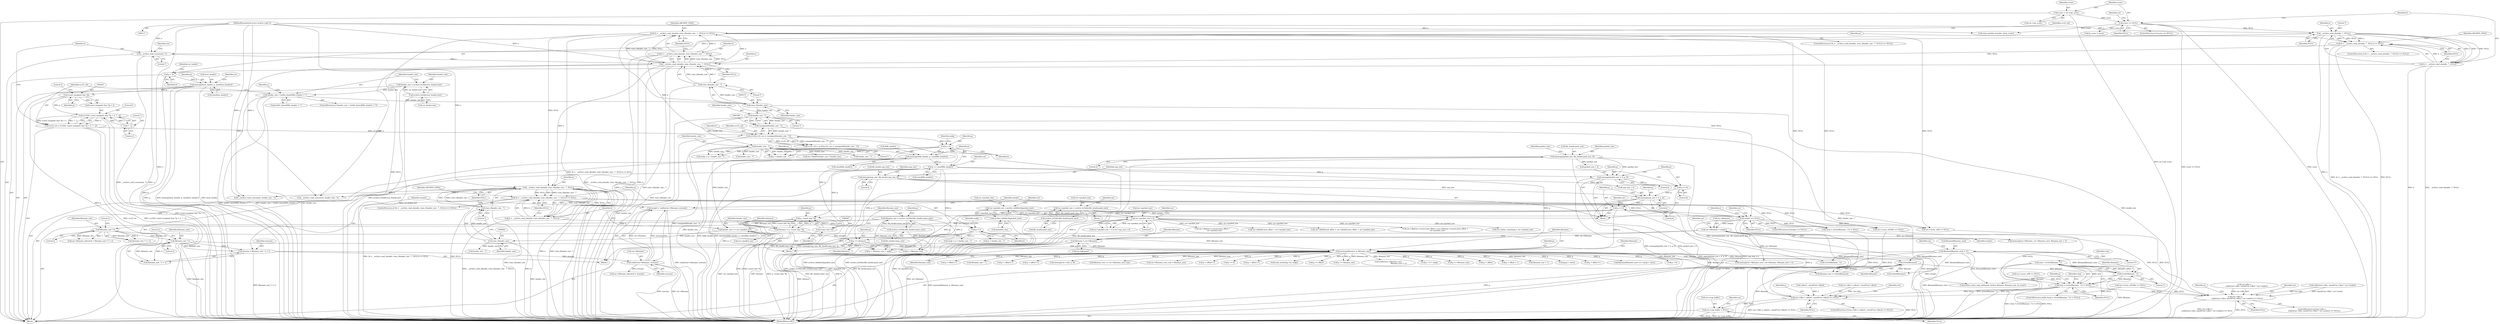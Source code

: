digraph "0_libarchive_5562545b5562f6d12a4ef991fae158bf4ccf92b6@API" {
"1001045" [label="(Call,strp = strchr(filename, '\\'))"];
"1001047" [label="(Call,strchr(filename, '\\'))"];
"1000704" [label="(Call,filename[filename_size] = '\0')"];
"1000719" [label="(Call,strlen(filename))"];
"1000700" [label="(Call,memcpy(filename, p, filename_size))"];
"1000695" [label="(Call,filename = rar->filename)"];
"1000685" [label="(Call,rar->filename = newptr)"];
"1000672" [label="(Call,newptr == NULL)"];
"1000664" [label="(Call,newptr = realloc(rar->filename, newsize))"];
"1000666" [label="(Call,realloc(rar->filename, newsize))"];
"1000657" [label="(Call,newsize = filename_size * 2 + 2)"];
"1000660" [label="(Call,filename_size * 2)"];
"1000650" [label="(Call,filename_size * 2)"];
"1000622" [label="(Call,filename_size = archive_le16dec(file_header.name_size))"];
"1000624" [label="(Call,archive_le16dec(file_header.name_size))"];
"1000366" [label="(Call,(h = __archive_read_ahead(a, (size_t)header_size - 7, NULL)) == NULL)"];
"1000367" [label="(Call,h = __archive_read_ahead(a, (size_t)header_size - 7, NULL))"];
"1000369" [label="(Call,__archive_read_ahead(a, (size_t)header_size - 7, NULL))"];
"1000253" [label="(Call,__archive_read_consume(a, 7))"];
"1000192" [label="(Call,__archive_read_ahead(a, 7, NULL))"];
"1000118" [label="(MethodParameterIn,struct archive_read *a)"];
"1000159" [label="(Call,sconv == NULL)"];
"1000153" [label="(Call,sconv = rar->opt_sconv)"];
"1000371" [label="(Call,(size_t)header_size - 7)"];
"1000372" [label="(Call,(size_t)header_size)"];
"1000223" [label="(Call,header_size < (int64_t)sizeof(file_header) + 7)"];
"1000216" [label="(Call,header_size = archive_le16dec(rar_header.size))"];
"1000218" [label="(Call,archive_le16dec(rar_header.size))"];
"1000189" [label="(Call,(h = __archive_read_ahead(a, 7, NULL)) == NULL)"];
"1000190" [label="(Call,h = __archive_read_ahead(a, 7, NULL))"];
"1000595" [label="(Call,(h = __archive_read_ahead(a, (size_t)header_size - 7, NULL)) == NULL)"];
"1000596" [label="(Call,h = __archive_read_ahead(a, (size_t)header_size - 7, NULL))"];
"1000598" [label="(Call,__archive_read_ahead(a, (size_t)header_size - 7, NULL))"];
"1000600" [label="(Call,(size_t)header_size - 7)"];
"1000601" [label="(Call,(size_t)header_size)"];
"1000589" [label="(Call,header_size += rar->packed_size)"];
"1000549" [label="(Call,rar->packed_size < 0)"];
"1000515" [label="(Call,rar->packed_size = archive_le64dec(&packed_size))"];
"1000519" [label="(Call,archive_le64dec(&packed_size))"];
"1000531" [label="(Call,rar->packed_size = archive_le32dec(file_header.pack_size))"];
"1000535" [label="(Call,archive_le32dec(file_header.pack_size))"];
"1000416" [label="(Call,header_size - 7)"];
"1000387" [label="(Call,header_size - 7)"];
"1000512" [label="(Call,p += 4)"];
"1000506" [label="(Call,memcpy(unp_size + 4, p, 4))"];
"1000500" [label="(Call,memcpy(unp_size, file_header.unp_size, 4))"];
"1000497" [label="(Call,p += 4)"];
"1000491" [label="(Call,memcpy(packed_size + 4, p, 4))"];
"1000485" [label="(Call,memcpy(packed_size, file_header.pack_size, 4))"];
"1000425" [label="(Call,p += sizeof(file_header))"];
"1000419" [label="(Call,memcpy(&file_header, p, sizeof(file_header)))"];
"1000409" [label="(Call,p = h)"];
"1000382" [label="(Call,crc32(crc32_val, h, (unsigned)(header_size - 7)))"];
"1000241" [label="(Call,crc32_val = crc32(0, (const unsigned char *)p + 2, 7 - 2))"];
"1000243" [label="(Call,crc32(0, (const unsigned char *)p + 2, 7 - 2))"];
"1000246" [label="(Call,(const unsigned char *)p)"];
"1000202" [label="(Call,memcpy(&rar_header, p, sizeof(rar_header)))"];
"1000199" [label="(Call,p = h)"];
"1000250" [label="(Call,7 - 2)"];
"1000385" [label="(Call,(unsigned)(header_size - 7))"];
"1000619" [label="(Call,p += distance)"];
"1000582" [label="(Call,distance = p - (const char *)h)"];
"1000584" [label="(Call,p - (const char *)h)"];
"1000586" [label="(Call,(const char *)h)"];
"1000609" [label="(Call,p = h)"];
"1001044" [label="(Call,(strp = strchr(filename, '\\')) != NULL)"];
"1001124" [label="(Call,(rar->dbo =\n        realloc(rar->dbo, sizeof(*rar->dbo) * rar->nodes)) == NULL)"];
"1001274" [label="(Call,(rar->dbo = calloc(1, sizeof(*rar->dbo))) == NULL)"];
"1001580" [label="(Call,rar->unp_buffer = NULL)"];
"1000224" [label="(Identifier,header_size)"];
"1000204" [label="(Identifier,rar_header)"];
"1000629" [label="(Call,p + filename_size > endp)"];
"1000241" [label="(Call,crc32_val = crc32(0, (const unsigned char *)p + 2, 7 - 2))"];
"1000660" [label="(Call,filename_size * 2)"];
"1000385" [label="(Call,(unsigned)(header_size - 7))"];
"1000388" [label="(Identifier,header_size)"];
"1001031" [label="(Call,rar->sconv_utf8 == NULL)"];
"1001013" [label="(Call,rar->sconv_utf8 == NULL)"];
"1000491" [label="(Call,memcpy(packed_size + 4, p, 4))"];
"1000645" [label="(Call,rar->filename_allocated < filename_size * 2 + 2)"];
"1001103" [label="(Call,header_size - 7)"];
"1000651" [label="(Identifier,filename_size)"];
"1000597" [label="(Identifier,h)"];
"1000600" [label="(Call,(size_t)header_size - 7)"];
"1000507" [label="(Call,unp_size + 4)"];
"1000118" [label="(MethodParameterIn,struct archive_read *a)"];
"1000706" [label="(Identifier,filename)"];
"1000367" [label="(Call,h = __archive_read_ahead(a, (size_t)header_size - 7, NULL))"];
"1001101" [label="(Call,__archive_read_consume(a, header_size - 7))"];
"1000623" [label="(Identifier,filename_size)"];
"1000416" [label="(Call,header_size - 7)"];
"1000685" [label="(Call,rar->filename = newptr)"];
"1000536" [label="(Call,file_header.pack_size)"];
"1000663" [label="(Literal,2)"];
"1000166" [label="(Identifier,rar)"];
"1000492" [label="(Call,packed_size + 4)"];
"1000203" [label="(Call,&rar_header)"];
"1001129" [label="(Call,realloc(rar->dbo, sizeof(*rar->dbo) * rar->nodes))"];
"1000484" [label="(Block,)"];
"1000630" [label="(Call,p + filename_size)"];
"1000604" [label="(Literal,7)"];
"1000417" [label="(Identifier,header_size)"];
"1000250" [label="(Call,7 - 2)"];
"1000369" [label="(Call,__archive_read_ahead(a, (size_t)header_size - 7, NULL))"];
"1001123" [label="(ControlStructure,if ((rar->dbo =\n        realloc(rar->dbo, sizeof(*rar->dbo) * rar->nodes)) == NULL))"];
"1001286" [label="(Identifier,NULL)"];
"1000704" [label="(Call,filename[filename_size] = '\0')"];
"1001264" [label="(Call,rar->filename_save_size = filename_size)"];
"1000609" [label="(Call,p = h)"];
"1000689" [label="(Identifier,newptr)"];
"1000510" [label="(Identifier,p)"];
"1000805" [label="(Call,p + offset++)"];
"1000690" [label="(Call,rar->filename_allocated = newsize)"];
"1000201" [label="(Identifier,h)"];
"1000498" [label="(Identifier,p)"];
"1000375" [label="(Literal,7)"];
"1000548" [label="(Call,rar->packed_size < 0 || rar->unp_size < 0)"];
"1001147" [label="(Identifier,a)"];
"1000260" [label="(Identifier,rar)"];
"1000553" [label="(Literal,0)"];
"1001365" [label="(Call,p += 8)"];
"1000873" [label="(Call,p + offset++)"];
"1001377" [label="(Call,read_exttime(p, rar, endp))"];
"1000371" [label="(Call,(size_t)header_size - 7)"];
"1000519" [label="(Call,archive_le64dec(&packed_size))"];
"1000624" [label="(Call,archive_le16dec(file_header.name_size))"];
"1000497" [label="(Call,p += 4)"];
"1001007" [label="(Call,p += offset)"];
"1001274" [label="(Call,(rar->dbo = calloc(1, sizeof(*rar->dbo))) == NULL)"];
"1001075" [label="(Call,p += filename_size)"];
"1001226" [label="(Call,rar->dbo[rar->cursor].start_offset +\n        rar->packed_size)"];
"1001273" [label="(ControlStructure,if ((rar->dbo = calloc(1, sizeof(*rar->dbo))) == NULL))"];
"1000225" [label="(Call,(int64_t)sizeof(file_header) + 7)"];
"1000612" [label="(Call,endp = p + header_size - 7)"];
"1000664" [label="(Call,newptr = realloc(rar->filename, newsize))"];
"1000188" [label="(ControlStructure,if ((h = __archive_read_ahead(a, 7, NULL)) == NULL))"];
"1001247" [label="(Call,realloc(rar->filename_save,\n                                      filename_size + 1))"];
"1000506" [label="(Call,memcpy(unp_size + 4, p, 4))"];
"1000426" [label="(Identifier,p)"];
"1000486" [label="(Identifier,packed_size)"];
"1000246" [label="(Call,(const unsigned char *)p)"];
"1000743" [label="(Call,strlen(filename))"];
"1000222" [label="(ControlStructure,if (header_size < (int64_t)sizeof(file_header) + 7))"];
"1000594" [label="(ControlStructure,if ((h = __archive_read_ahead(a, (size_t)header_size - 7, NULL)) == NULL))"];
"1000199" [label="(Call,p = h)"];
"1000662" [label="(Literal,2)"];
"1000423" [label="(Call,sizeof(file_header))"];
"1000700" [label="(Call,memcpy(filename, p, filename_size))"];
"1000520" [label="(Call,&packed_size)"];
"1000679" [label="(Identifier,a)"];
"1000596" [label="(Call,h = __archive_read_ahead(a, (size_t)header_size - 7, NULL))"];
"1000496" [label="(Literal,4)"];
"1000194" [label="(Literal,7)"];
"1000649" [label="(Call,filename_size * 2 + 2)"];
"1000541" [label="(Identifier,rar)"];
"1000671" [label="(ControlStructure,if (newptr == NULL))"];
"1000366" [label="(Call,(h = __archive_read_ahead(a, (size_t)header_size - 7, NULL)) == NULL)"];
"1000517" [label="(Identifier,rar)"];
"1000524" [label="(Identifier,rar)"];
"1000253" [label="(Call,__archive_read_consume(a, 7))"];
"1000513" [label="(Identifier,p)"];
"1000625" [label="(Call,file_header.name_size)"];
"1000381" [label="(Identifier,crc32_val)"];
"1001344" [label="(Call,p + 8 > endp)"];
"1000159" [label="(Call,sconv == NULL)"];
"1000191" [label="(Identifier,h)"];
"1000198" [label="(Identifier,ARCHIVE_FATAL)"];
"1000595" [label="(Call,(h = __archive_read_ahead(a, (size_t)header_size - 7, NULL)) == NULL)"];
"1001060" [label="(Call,fn_sconv = sconv)"];
"1000505" [label="(Literal,4)"];
"1000217" [label="(Identifier,header_size)"];
"1000418" [label="(Literal,7)"];
"1000485" [label="(Call,memcpy(packed_size, file_header.pack_size, 4))"];
"1000659" [label="(Call,filename_size * 2 + 2)"];
"1001055" [label="(Call,p += filename_size)"];
"1000550" [label="(Call,rar->packed_size)"];
"1000419" [label="(Call,memcpy(&file_header, p, sizeof(file_header)))"];
"1000500" [label="(Call,memcpy(unp_size, file_header.unp_size, 4))"];
"1000410" [label="(Identifier,p)"];
"1000588" [label="(Identifier,h)"];
"1001418" [label="(Call,rar->dbo[0].start_offset + rar->packed_size)"];
"1001125" [label="(Call,rar->dbo =\n        realloc(rar->dbo, sizeof(*rar->dbo) * rar->nodes))"];
"1000672" [label="(Call,newptr == NULL)"];
"1000189" [label="(Call,(h = __archive_read_ahead(a, 7, NULL)) == NULL)"];
"1000376" [label="(Identifier,NULL)"];
"1000692" [label="(Identifier,rar)"];
"1000652" [label="(Literal,2)"];
"1000382" [label="(Call,crc32(crc32_val, h, (unsigned)(header_size - 7)))"];
"1000384" [label="(Identifier,h)"];
"1000387" [label="(Call,header_size - 7)"];
"1000235" [label="(Identifier,a)"];
"1000621" [label="(Identifier,distance)"];
"1000245" [label="(Call,(const unsigned char *)p + 2)"];
"1000242" [label="(Identifier,crc32_val)"];
"1001301" [label="(Identifier,rar)"];
"1001581" [label="(Call,rar->unp_buffer)"];
"1000846" [label="(Call,p + offset)"];
"1000153" [label="(Call,sconv = rar->opt_sconv)"];
"1000530" [label="(Block,)"];
"1000412" [label="(Call,endp = p + header_size - 7)"];
"1001410" [label="(Call,rar->dbo[0].end_offset = rar->dbo[0].start_offset + rar->packed_size)"];
"1001047" [label="(Call,strchr(filename, '\\'))"];
"1001392" [label="(Call,__archive_read_consume(a, header_size - 7))"];
"1000154" [label="(Identifier,sconv)"];
"1000511" [label="(Literal,4)"];
"1000216" [label="(Call,header_size = archive_le16dec(rar_header.size))"];
"1000549" [label="(Call,rar->packed_size < 0)"];
"1000427" [label="(Call,sizeof(file_header))"];
"1000586" [label="(Call,(const char *)h)"];
"1001124" [label="(Call,(rar->dbo =\n        realloc(rar->dbo, sizeof(*rar->dbo) * rar->nodes)) == NULL)"];
"1000582" [label="(Call,distance = p - (const char *)h)"];
"1000705" [label="(Call,filename[filename_size])"];
"1000971" [label="(Call,rar->sconv_utf16be == NULL)"];
"1000379" [label="(Identifier,ARCHIVE_FATAL)"];
"1000493" [label="(Identifier,packed_size)"];
"1000835" [label="(Call,p + offset + 1)"];
"1001046" [label="(Identifier,strp)"];
"1000190" [label="(Call,h = __archive_read_ahead(a, 7, NULL))"];
"1000161" [label="(Identifier,NULL)"];
"1000532" [label="(Call,rar->packed_size)"];
"1000613" [label="(Identifier,endp)"];
"1000409" [label="(Call,p = h)"];
"1001261" [label="(Call,filename_size + 1)"];
"1000254" [label="(Identifier,a)"];
"1001584" [label="(Identifier,NULL)"];
"1000919" [label="(Call,p[cp] + extra)"];
"1000535" [label="(Call,archive_le32dec(file_header.pack_size))"];
"1000719" [label="(Call,strlen(filename))"];
"1000499" [label="(Literal,4)"];
"1001216" [label="(Call,rar->dbo[rar->cursor].end_offset = rar->dbo[rar->cursor].start_offset +\n        rar->packed_size)"];
"1000823" [label="(Call,p + offset++)"];
"1000585" [label="(Identifier,p)"];
"1001580" [label="(Call,rar->unp_buffer = NULL)"];
"1000200" [label="(Identifier,p)"];
"1000411" [label="(Identifier,h)"];
"1000195" [label="(Identifier,NULL)"];
"1000383" [label="(Identifier,crc32_val)"];
"1000155" [label="(Call,rar->opt_sconv)"];
"1000583" [label="(Identifier,distance)"];
"1000914" [label="(Call,filename[filename_size++] = p[cp] + extra)"];
"1000569" [label="(Call,rar->bytes_remaining = rar->packed_size)"];
"1000380" [label="(Call,crc32_val = crc32(crc32_val, h, (unsigned)(header_size - 7)))"];
"1000695" [label="(Call,filename = rar->filename)"];
"1000377" [label="(Identifier,NULL)"];
"1000606" [label="(Identifier,NULL)"];
"1000531" [label="(Call,rar->packed_size = archive_le32dec(file_header.pack_size))"];
"1001714" [label="(Call,read_symlink_stored(a, entry, sconv))"];
"1000620" [label="(Identifier,p)"];
"1000687" [label="(Identifier,rar)"];
"1001345" [label="(Call,p + 8)"];
"1000666" [label="(Call,realloc(rar->filename, newsize))"];
"1000374" [label="(Identifier,header_size)"];
"1000248" [label="(Identifier,p)"];
"1000244" [label="(Literal,0)"];
"1000658" [label="(Identifier,newsize)"];
"1000431" [label="(Identifier,rar)"];
"1000614" [label="(Call,p + header_size - 7)"];
"1000121" [label="(Block,)"];
"1000619" [label="(Call,p += distance)"];
"1001067" [label="(Call,strchr(filename, '\\'))"];
"1000650" [label="(Call,filename_size * 2)"];
"1001394" [label="(Call,header_size - 7)"];
"1000490" [label="(Literal,4)"];
"1000654" [label="(Block,)"];
"1000667" [label="(Call,rar->filename)"];
"1000516" [label="(Call,rar->packed_size)"];
"1000420" [label="(Call,&file_header)"];
"1000158" [label="(ControlStructure,if (sconv == NULL))"];
"1000196" [label="(Identifier,NULL)"];
"1000502" [label="(Call,file_header.unp_size)"];
"1001587" [label="(Identifier,rar)"];
"1001045" [label="(Call,strp = strchr(filename, '\\'))"];
"1001291" [label="(Identifier,a)"];
"1001279" [label="(Call,calloc(1, sizeof(*rar->dbo)))"];
"1001741" [label="(MethodReturn,RET)"];
"1000661" [label="(Identifier,filename_size)"];
"1000223" [label="(Call,header_size < (int64_t)sizeof(file_header) + 7)"];
"1000665" [label="(Identifier,newptr)"];
"1000365" [label="(ControlStructure,if ((h = __archive_read_ahead(a, (size_t)header_size - 7, NULL)) == NULL))"];
"1001254" [label="(Call,memcpy(rar->filename_save, rar->filename, filename_size + 1))"];
"1000495" [label="(Identifier,p)"];
"1000193" [label="(Identifier,a)"];
"1000591" [label="(Call,rar->packed_size)"];
"1000590" [label="(Identifier,header_size)"];
"1000512" [label="(Call,p += 4)"];
"1001056" [label="(Identifier,p)"];
"1001090" [label="(Call,memcmp(rar->filename, rar->filename_save, filename_size + 1))"];
"1000603" [label="(Identifier,header_size)"];
"1000605" [label="(Identifier,NULL)"];
"1000255" [label="(Literal,7)"];
"1000414" [label="(Call,p + header_size - 7)"];
"1001275" [label="(Call,rar->dbo = calloc(1, sizeof(*rar->dbo)))"];
"1001044" [label="(Call,(strp = strchr(filename, '\\')) != NULL)"];
"1000580" [label="(Block,)"];
"1001661" [label="(Call,archive_entry_copy_pathname_l(entry, filename, filename_size, fn_sconv))"];
"1000192" [label="(Call,__archive_read_ahead(a, 7, NULL))"];
"1000653" [label="(Literal,2)"];
"1000610" [label="(Identifier,p)"];
"1000696" [label="(Identifier,filename)"];
"1000598" [label="(Call,__archive_read_ahead(a, (size_t)header_size - 7, NULL))"];
"1000599" [label="(Identifier,a)"];
"1001053" [label="(Identifier,strp)"];
"1000703" [label="(Identifier,filename_size)"];
"1000670" [label="(Identifier,newsize)"];
"1000372" [label="(Call,(size_t)header_size)"];
"1000589" [label="(Call,header_size += rar->packed_size)"];
"1000584" [label="(Call,p - (const char *)h)"];
"1001064" [label="(Call,(strp = strchr(filename, '\\')) != NULL)"];
"1000218" [label="(Call,archive_le16dec(rar_header.size))"];
"1000389" [label="(Literal,7)"];
"1000608" [label="(Identifier,ARCHIVE_FATAL)"];
"1000210" [label="(Identifier,rar)"];
"1000368" [label="(Identifier,h)"];
"1000861" [label="(Call,p + offset++)"];
"1000708" [label="(Literal,'\0')"];
"1000712" [label="(Identifier,rar)"];
"1000514" [label="(Literal,4)"];
"1000622" [label="(Call,filename_size = archive_le16dec(file_header.name_size))"];
"1000686" [label="(Call,rar->filename)"];
"1000508" [label="(Identifier,unp_size)"];
"1000251" [label="(Literal,7)"];
"1001043" [label="(ControlStructure,while ((strp = strchr(filename, '\\')) != NULL))"];
"1000219" [label="(Call,rar_header.size)"];
"1001048" [label="(Identifier,filename)"];
"1000601" [label="(Call,(size_t)header_size)"];
"1000205" [label="(Identifier,p)"];
"1001251" [label="(Call,filename_size + 1)"];
"1000501" [label="(Identifier,unp_size)"];
"1000252" [label="(Literal,2)"];
"1000487" [label="(Call,file_header.pack_size)"];
"1000249" [label="(Literal,2)"];
"1000674" [label="(Identifier,NULL)"];
"1000370" [label="(Identifier,a)"];
"1000515" [label="(Call,rar->packed_size = archive_le64dec(&packed_size))"];
"1000775" [label="(Call,p + offset++)"];
"1000413" [label="(Identifier,endp)"];
"1001297" [label="(Call,rar->dbo[0].header_size = header_size)"];
"1001050" [label="(Identifier,NULL)"];
"1000717" [label="(Call,filename_size != strlen(filename))"];
"1000616" [label="(Call,header_size - 7)"];
"1000749" [label="(Call,p + offset++)"];
"1000425" [label="(Call,p += sizeof(file_header))"];
"1000206" [label="(Call,sizeof(rar_header))"];
"1001359" [label="(Call,memcpy(rar->salt, p, 8))"];
"1001157" [label="(Identifier,rar)"];
"1000556" [label="(Identifier,rar)"];
"1000243" [label="(Call,crc32(0, (const unsigned char *)p + 2, 7 - 2))"];
"1001142" [label="(Identifier,NULL)"];
"1000701" [label="(Identifier,filename)"];
"1000702" [label="(Identifier,p)"];
"1000631" [label="(Identifier,p)"];
"1000720" [label="(Identifier,filename)"];
"1000422" [label="(Identifier,p)"];
"1000673" [label="(Identifier,newptr)"];
"1000160" [label="(Identifier,sconv)"];
"1001049" [label="(Literal,'\\')"];
"1000611" [label="(Identifier,h)"];
"1000202" [label="(Call,memcpy(&rar_header, p, sizeof(rar_header)))"];
"1000697" [label="(Call,rar->filename)"];
"1000657" [label="(Call,newsize = filename_size * 2 + 2)"];
"1000953" [label="(Call,rar->sconv_utf16be == NULL)"];
"1001084" [label="(Call,filename_size == rar->filename_save_size)"];
"1001045" -> "1001044"  [label="AST: "];
"1001045" -> "1001047"  [label="CFG: "];
"1001046" -> "1001045"  [label="AST: "];
"1001047" -> "1001045"  [label="AST: "];
"1001050" -> "1001045"  [label="CFG: "];
"1001045" -> "1001741"  [label="DDG: strchr(filename, '\\')"];
"1001045" -> "1001741"  [label="DDG: strp"];
"1001045" -> "1001044"  [label="DDG: strp"];
"1001047" -> "1001045"  [label="DDG: filename"];
"1001047" -> "1001045"  [label="DDG: '\\'"];
"1001047" -> "1001049"  [label="CFG: "];
"1001048" -> "1001047"  [label="AST: "];
"1001049" -> "1001047"  [label="AST: "];
"1001047" -> "1001741"  [label="DDG: filename"];
"1001047" -> "1001044"  [label="DDG: filename"];
"1001047" -> "1001044"  [label="DDG: '\\'"];
"1000704" -> "1001047"  [label="DDG: filename[filename_size]"];
"1000719" -> "1001047"  [label="DDG: filename"];
"1001047" -> "1001661"  [label="DDG: filename"];
"1000704" -> "1000121"  [label="AST: "];
"1000704" -> "1000708"  [label="CFG: "];
"1000705" -> "1000704"  [label="AST: "];
"1000708" -> "1000704"  [label="AST: "];
"1000712" -> "1000704"  [label="CFG: "];
"1000704" -> "1001741"  [label="DDG: filename[filename_size]"];
"1000704" -> "1000719"  [label="DDG: filename[filename_size]"];
"1000704" -> "1000743"  [label="DDG: filename[filename_size]"];
"1000704" -> "1001067"  [label="DDG: filename[filename_size]"];
"1000704" -> "1001661"  [label="DDG: filename[filename_size]"];
"1000719" -> "1000717"  [label="AST: "];
"1000719" -> "1000720"  [label="CFG: "];
"1000720" -> "1000719"  [label="AST: "];
"1000717" -> "1000719"  [label="CFG: "];
"1000719" -> "1001741"  [label="DDG: filename"];
"1000719" -> "1000717"  [label="DDG: filename"];
"1000700" -> "1000719"  [label="DDG: filename"];
"1000719" -> "1000743"  [label="DDG: filename"];
"1000700" -> "1000121"  [label="AST: "];
"1000700" -> "1000703"  [label="CFG: "];
"1000701" -> "1000700"  [label="AST: "];
"1000702" -> "1000700"  [label="AST: "];
"1000703" -> "1000700"  [label="AST: "];
"1000706" -> "1000700"  [label="CFG: "];
"1000700" -> "1001741"  [label="DDG: memcpy(filename, p, filename_size)"];
"1000700" -> "1001741"  [label="DDG: p"];
"1000695" -> "1000700"  [label="DDG: filename"];
"1000512" -> "1000700"  [label="DDG: p"];
"1000425" -> "1000700"  [label="DDG: p"];
"1000619" -> "1000700"  [label="DDG: p"];
"1000650" -> "1000700"  [label="DDG: filename_size"];
"1000660" -> "1000700"  [label="DDG: filename_size"];
"1000700" -> "1000717"  [label="DDG: filename_size"];
"1000700" -> "1000749"  [label="DDG: p"];
"1000700" -> "1000775"  [label="DDG: p"];
"1000700" -> "1000805"  [label="DDG: p"];
"1000700" -> "1000823"  [label="DDG: p"];
"1000700" -> "1000835"  [label="DDG: p"];
"1000700" -> "1000846"  [label="DDG: p"];
"1000700" -> "1000861"  [label="DDG: p"];
"1000700" -> "1000873"  [label="DDG: p"];
"1000700" -> "1000914"  [label="DDG: p"];
"1000700" -> "1000919"  [label="DDG: p"];
"1000700" -> "1001007"  [label="DDG: p"];
"1000700" -> "1001055"  [label="DDG: p"];
"1000700" -> "1001067"  [label="DDG: filename"];
"1000700" -> "1001075"  [label="DDG: filename_size"];
"1000700" -> "1001075"  [label="DDG: p"];
"1000700" -> "1001084"  [label="DDG: filename_size"];
"1000700" -> "1001247"  [label="DDG: filename_size"];
"1000700" -> "1001251"  [label="DDG: filename_size"];
"1000700" -> "1001254"  [label="DDG: filename_size"];
"1000700" -> "1001261"  [label="DDG: filename_size"];
"1000700" -> "1001264"  [label="DDG: filename_size"];
"1000700" -> "1001344"  [label="DDG: p"];
"1000700" -> "1001345"  [label="DDG: p"];
"1000700" -> "1001359"  [label="DDG: p"];
"1000700" -> "1001365"  [label="DDG: p"];
"1000700" -> "1001377"  [label="DDG: p"];
"1000700" -> "1001661"  [label="DDG: filename_size"];
"1000695" -> "1000121"  [label="AST: "];
"1000695" -> "1000697"  [label="CFG: "];
"1000696" -> "1000695"  [label="AST: "];
"1000697" -> "1000695"  [label="AST: "];
"1000701" -> "1000695"  [label="CFG: "];
"1000695" -> "1001741"  [label="DDG: rar->filename"];
"1000685" -> "1000695"  [label="DDG: rar->filename"];
"1000685" -> "1000654"  [label="AST: "];
"1000685" -> "1000689"  [label="CFG: "];
"1000686" -> "1000685"  [label="AST: "];
"1000689" -> "1000685"  [label="AST: "];
"1000692" -> "1000685"  [label="CFG: "];
"1000685" -> "1001741"  [label="DDG: newptr"];
"1000672" -> "1000685"  [label="DDG: newptr"];
"1000685" -> "1001090"  [label="DDG: rar->filename"];
"1000685" -> "1001254"  [label="DDG: rar->filename"];
"1000672" -> "1000671"  [label="AST: "];
"1000672" -> "1000674"  [label="CFG: "];
"1000673" -> "1000672"  [label="AST: "];
"1000674" -> "1000672"  [label="AST: "];
"1000679" -> "1000672"  [label="CFG: "];
"1000687" -> "1000672"  [label="CFG: "];
"1000672" -> "1001741"  [label="DDG: newptr == NULL"];
"1000672" -> "1001741"  [label="DDG: NULL"];
"1000672" -> "1001741"  [label="DDG: newptr"];
"1000664" -> "1000672"  [label="DDG: newptr"];
"1000366" -> "1000672"  [label="DDG: NULL"];
"1000595" -> "1000672"  [label="DDG: NULL"];
"1000672" -> "1000953"  [label="DDG: NULL"];
"1000672" -> "1001013"  [label="DDG: NULL"];
"1000672" -> "1001064"  [label="DDG: NULL"];
"1000664" -> "1000654"  [label="AST: "];
"1000664" -> "1000666"  [label="CFG: "];
"1000665" -> "1000664"  [label="AST: "];
"1000666" -> "1000664"  [label="AST: "];
"1000673" -> "1000664"  [label="CFG: "];
"1000664" -> "1001741"  [label="DDG: realloc(rar->filename, newsize)"];
"1000666" -> "1000664"  [label="DDG: rar->filename"];
"1000666" -> "1000664"  [label="DDG: newsize"];
"1000666" -> "1000670"  [label="CFG: "];
"1000667" -> "1000666"  [label="AST: "];
"1000670" -> "1000666"  [label="AST: "];
"1000666" -> "1001741"  [label="DDG: newsize"];
"1000666" -> "1001741"  [label="DDG: rar->filename"];
"1000657" -> "1000666"  [label="DDG: newsize"];
"1000666" -> "1000690"  [label="DDG: newsize"];
"1000657" -> "1000654"  [label="AST: "];
"1000657" -> "1000659"  [label="CFG: "];
"1000658" -> "1000657"  [label="AST: "];
"1000659" -> "1000657"  [label="AST: "];
"1000665" -> "1000657"  [label="CFG: "];
"1000657" -> "1001741"  [label="DDG: filename_size * 2 + 2"];
"1000660" -> "1000657"  [label="DDG: filename_size"];
"1000660" -> "1000657"  [label="DDG: 2"];
"1000660" -> "1000659"  [label="AST: "];
"1000660" -> "1000662"  [label="CFG: "];
"1000661" -> "1000660"  [label="AST: "];
"1000662" -> "1000660"  [label="AST: "];
"1000663" -> "1000660"  [label="CFG: "];
"1000660" -> "1001741"  [label="DDG: filename_size"];
"1000660" -> "1000659"  [label="DDG: filename_size"];
"1000660" -> "1000659"  [label="DDG: 2"];
"1000650" -> "1000660"  [label="DDG: filename_size"];
"1000650" -> "1000649"  [label="AST: "];
"1000650" -> "1000652"  [label="CFG: "];
"1000651" -> "1000650"  [label="AST: "];
"1000652" -> "1000650"  [label="AST: "];
"1000653" -> "1000650"  [label="CFG: "];
"1000650" -> "1000645"  [label="DDG: filename_size"];
"1000650" -> "1000645"  [label="DDG: 2"];
"1000650" -> "1000649"  [label="DDG: filename_size"];
"1000650" -> "1000649"  [label="DDG: 2"];
"1000622" -> "1000650"  [label="DDG: filename_size"];
"1000622" -> "1000121"  [label="AST: "];
"1000622" -> "1000624"  [label="CFG: "];
"1000623" -> "1000622"  [label="AST: "];
"1000624" -> "1000622"  [label="AST: "];
"1000631" -> "1000622"  [label="CFG: "];
"1000622" -> "1001741"  [label="DDG: archive_le16dec(file_header.name_size)"];
"1000624" -> "1000622"  [label="DDG: file_header.name_size"];
"1000622" -> "1000629"  [label="DDG: filename_size"];
"1000622" -> "1000630"  [label="DDG: filename_size"];
"1000624" -> "1000625"  [label="CFG: "];
"1000625" -> "1000624"  [label="AST: "];
"1000624" -> "1001741"  [label="DDG: file_header.name_size"];
"1000366" -> "1000365"  [label="AST: "];
"1000366" -> "1000377"  [label="CFG: "];
"1000367" -> "1000366"  [label="AST: "];
"1000377" -> "1000366"  [label="AST: "];
"1000379" -> "1000366"  [label="CFG: "];
"1000381" -> "1000366"  [label="CFG: "];
"1000366" -> "1001741"  [label="DDG: NULL"];
"1000366" -> "1001741"  [label="DDG: (h = __archive_read_ahead(a, (size_t)header_size - 7, NULL)) == NULL"];
"1000367" -> "1000366"  [label="DDG: h"];
"1000369" -> "1000366"  [label="DDG: a"];
"1000369" -> "1000366"  [label="DDG: (size_t)header_size - 7"];
"1000369" -> "1000366"  [label="DDG: NULL"];
"1000366" -> "1000598"  [label="DDG: NULL"];
"1000366" -> "1000953"  [label="DDG: NULL"];
"1000366" -> "1001013"  [label="DDG: NULL"];
"1000366" -> "1001064"  [label="DDG: NULL"];
"1000367" -> "1000369"  [label="CFG: "];
"1000368" -> "1000367"  [label="AST: "];
"1000369" -> "1000367"  [label="AST: "];
"1000377" -> "1000367"  [label="CFG: "];
"1000367" -> "1001741"  [label="DDG: __archive_read_ahead(a, (size_t)header_size - 7, NULL)"];
"1000367" -> "1001741"  [label="DDG: h"];
"1000369" -> "1000367"  [label="DDG: a"];
"1000369" -> "1000367"  [label="DDG: (size_t)header_size - 7"];
"1000369" -> "1000367"  [label="DDG: NULL"];
"1000367" -> "1000382"  [label="DDG: h"];
"1000369" -> "1000376"  [label="CFG: "];
"1000370" -> "1000369"  [label="AST: "];
"1000371" -> "1000369"  [label="AST: "];
"1000376" -> "1000369"  [label="AST: "];
"1000369" -> "1001741"  [label="DDG: a"];
"1000369" -> "1001741"  [label="DDG: (size_t)header_size - 7"];
"1000253" -> "1000369"  [label="DDG: a"];
"1000118" -> "1000369"  [label="DDG: a"];
"1000371" -> "1000369"  [label="DDG: (size_t)header_size"];
"1000371" -> "1000369"  [label="DDG: 7"];
"1000189" -> "1000369"  [label="DDG: NULL"];
"1000369" -> "1000598"  [label="DDG: a"];
"1000369" -> "1001101"  [label="DDG: a"];
"1000369" -> "1001392"  [label="DDG: a"];
"1000253" -> "1000121"  [label="AST: "];
"1000253" -> "1000255"  [label="CFG: "];
"1000254" -> "1000253"  [label="AST: "];
"1000255" -> "1000253"  [label="AST: "];
"1000260" -> "1000253"  [label="CFG: "];
"1000253" -> "1001741"  [label="DDG: __archive_read_consume(a, 7)"];
"1000253" -> "1001741"  [label="DDG: a"];
"1000192" -> "1000253"  [label="DDG: a"];
"1000118" -> "1000253"  [label="DDG: a"];
"1000192" -> "1000190"  [label="AST: "];
"1000192" -> "1000195"  [label="CFG: "];
"1000193" -> "1000192"  [label="AST: "];
"1000194" -> "1000192"  [label="AST: "];
"1000195" -> "1000192"  [label="AST: "];
"1000190" -> "1000192"  [label="CFG: "];
"1000192" -> "1001741"  [label="DDG: a"];
"1000192" -> "1000189"  [label="DDG: a"];
"1000192" -> "1000189"  [label="DDG: 7"];
"1000192" -> "1000189"  [label="DDG: NULL"];
"1000192" -> "1000190"  [label="DDG: a"];
"1000192" -> "1000190"  [label="DDG: 7"];
"1000192" -> "1000190"  [label="DDG: NULL"];
"1000118" -> "1000192"  [label="DDG: a"];
"1000159" -> "1000192"  [label="DDG: NULL"];
"1000118" -> "1000117"  [label="AST: "];
"1000118" -> "1001741"  [label="DDG: a"];
"1000118" -> "1000598"  [label="DDG: a"];
"1000118" -> "1001101"  [label="DDG: a"];
"1000118" -> "1001392"  [label="DDG: a"];
"1000118" -> "1001714"  [label="DDG: a"];
"1000159" -> "1000158"  [label="AST: "];
"1000159" -> "1000161"  [label="CFG: "];
"1000160" -> "1000159"  [label="AST: "];
"1000161" -> "1000159"  [label="AST: "];
"1000166" -> "1000159"  [label="CFG: "];
"1000191" -> "1000159"  [label="CFG: "];
"1000159" -> "1001741"  [label="DDG: sconv == NULL"];
"1000159" -> "1001741"  [label="DDG: sconv"];
"1000153" -> "1000159"  [label="DDG: sconv"];
"1000159" -> "1001060"  [label="DDG: sconv"];
"1000159" -> "1001714"  [label="DDG: sconv"];
"1000153" -> "1000121"  [label="AST: "];
"1000153" -> "1000155"  [label="CFG: "];
"1000154" -> "1000153"  [label="AST: "];
"1000155" -> "1000153"  [label="AST: "];
"1000160" -> "1000153"  [label="CFG: "];
"1000153" -> "1001741"  [label="DDG: rar->opt_sconv"];
"1000371" -> "1000375"  [label="CFG: "];
"1000372" -> "1000371"  [label="AST: "];
"1000375" -> "1000371"  [label="AST: "];
"1000376" -> "1000371"  [label="CFG: "];
"1000371" -> "1001741"  [label="DDG: (size_t)header_size"];
"1000372" -> "1000371"  [label="DDG: header_size"];
"1000372" -> "1000374"  [label="CFG: "];
"1000373" -> "1000372"  [label="AST: "];
"1000374" -> "1000372"  [label="AST: "];
"1000375" -> "1000372"  [label="CFG: "];
"1000372" -> "1001741"  [label="DDG: header_size"];
"1000223" -> "1000372"  [label="DDG: header_size"];
"1000372" -> "1000387"  [label="DDG: header_size"];
"1000223" -> "1000222"  [label="AST: "];
"1000223" -> "1000225"  [label="CFG: "];
"1000224" -> "1000223"  [label="AST: "];
"1000225" -> "1000223"  [label="AST: "];
"1000235" -> "1000223"  [label="CFG: "];
"1000242" -> "1000223"  [label="CFG: "];
"1000223" -> "1001741"  [label="DDG: (int64_t)sizeof(file_header) + 7"];
"1000223" -> "1001741"  [label="DDG: header_size < (int64_t)sizeof(file_header) + 7"];
"1000223" -> "1001741"  [label="DDG: header_size"];
"1000216" -> "1000223"  [label="DDG: header_size"];
"1000216" -> "1000121"  [label="AST: "];
"1000216" -> "1000218"  [label="CFG: "];
"1000217" -> "1000216"  [label="AST: "];
"1000218" -> "1000216"  [label="AST: "];
"1000224" -> "1000216"  [label="CFG: "];
"1000216" -> "1001741"  [label="DDG: archive_le16dec(rar_header.size)"];
"1000218" -> "1000216"  [label="DDG: rar_header.size"];
"1000218" -> "1000219"  [label="CFG: "];
"1000219" -> "1000218"  [label="AST: "];
"1000218" -> "1001741"  [label="DDG: rar_header.size"];
"1000189" -> "1000188"  [label="AST: "];
"1000189" -> "1000196"  [label="CFG: "];
"1000190" -> "1000189"  [label="AST: "];
"1000196" -> "1000189"  [label="AST: "];
"1000198" -> "1000189"  [label="CFG: "];
"1000200" -> "1000189"  [label="CFG: "];
"1000189" -> "1001741"  [label="DDG: (h = __archive_read_ahead(a, 7, NULL)) == NULL"];
"1000189" -> "1001741"  [label="DDG: NULL"];
"1000190" -> "1000189"  [label="DDG: h"];
"1000191" -> "1000190"  [label="AST: "];
"1000196" -> "1000190"  [label="CFG: "];
"1000190" -> "1001741"  [label="DDG: h"];
"1000190" -> "1001741"  [label="DDG: __archive_read_ahead(a, 7, NULL)"];
"1000190" -> "1000199"  [label="DDG: h"];
"1000595" -> "1000594"  [label="AST: "];
"1000595" -> "1000606"  [label="CFG: "];
"1000596" -> "1000595"  [label="AST: "];
"1000606" -> "1000595"  [label="AST: "];
"1000608" -> "1000595"  [label="CFG: "];
"1000610" -> "1000595"  [label="CFG: "];
"1000595" -> "1001741"  [label="DDG: (h = __archive_read_ahead(a, (size_t)header_size - 7, NULL)) == NULL"];
"1000595" -> "1001741"  [label="DDG: NULL"];
"1000596" -> "1000595"  [label="DDG: h"];
"1000598" -> "1000595"  [label="DDG: a"];
"1000598" -> "1000595"  [label="DDG: (size_t)header_size - 7"];
"1000598" -> "1000595"  [label="DDG: NULL"];
"1000595" -> "1000953"  [label="DDG: NULL"];
"1000595" -> "1001013"  [label="DDG: NULL"];
"1000595" -> "1001064"  [label="DDG: NULL"];
"1000596" -> "1000598"  [label="CFG: "];
"1000597" -> "1000596"  [label="AST: "];
"1000598" -> "1000596"  [label="AST: "];
"1000606" -> "1000596"  [label="CFG: "];
"1000596" -> "1001741"  [label="DDG: __archive_read_ahead(a, (size_t)header_size - 7, NULL)"];
"1000596" -> "1001741"  [label="DDG: h"];
"1000598" -> "1000596"  [label="DDG: a"];
"1000598" -> "1000596"  [label="DDG: (size_t)header_size - 7"];
"1000598" -> "1000596"  [label="DDG: NULL"];
"1000596" -> "1000609"  [label="DDG: h"];
"1000598" -> "1000605"  [label="CFG: "];
"1000599" -> "1000598"  [label="AST: "];
"1000600" -> "1000598"  [label="AST: "];
"1000605" -> "1000598"  [label="AST: "];
"1000598" -> "1001741"  [label="DDG: a"];
"1000598" -> "1001741"  [label="DDG: (size_t)header_size - 7"];
"1000600" -> "1000598"  [label="DDG: (size_t)header_size"];
"1000600" -> "1000598"  [label="DDG: 7"];
"1000598" -> "1001101"  [label="DDG: a"];
"1000598" -> "1001392"  [label="DDG: a"];
"1000600" -> "1000604"  [label="CFG: "];
"1000601" -> "1000600"  [label="AST: "];
"1000604" -> "1000600"  [label="AST: "];
"1000605" -> "1000600"  [label="CFG: "];
"1000600" -> "1001741"  [label="DDG: (size_t)header_size"];
"1000601" -> "1000600"  [label="DDG: header_size"];
"1000601" -> "1000603"  [label="CFG: "];
"1000602" -> "1000601"  [label="AST: "];
"1000603" -> "1000601"  [label="AST: "];
"1000604" -> "1000601"  [label="CFG: "];
"1000601" -> "1001741"  [label="DDG: header_size"];
"1000589" -> "1000601"  [label="DDG: header_size"];
"1000601" -> "1000616"  [label="DDG: header_size"];
"1000589" -> "1000580"  [label="AST: "];
"1000589" -> "1000591"  [label="CFG: "];
"1000590" -> "1000589"  [label="AST: "];
"1000591" -> "1000589"  [label="AST: "];
"1000597" -> "1000589"  [label="CFG: "];
"1000589" -> "1001741"  [label="DDG: rar->packed_size"];
"1000549" -> "1000589"  [label="DDG: rar->packed_size"];
"1000416" -> "1000589"  [label="DDG: header_size"];
"1000549" -> "1000548"  [label="AST: "];
"1000549" -> "1000553"  [label="CFG: "];
"1000550" -> "1000549"  [label="AST: "];
"1000553" -> "1000549"  [label="AST: "];
"1000556" -> "1000549"  [label="CFG: "];
"1000548" -> "1000549"  [label="CFG: "];
"1000549" -> "1001741"  [label="DDG: rar->packed_size"];
"1000549" -> "1000548"  [label="DDG: rar->packed_size"];
"1000549" -> "1000548"  [label="DDG: 0"];
"1000515" -> "1000549"  [label="DDG: rar->packed_size"];
"1000531" -> "1000549"  [label="DDG: rar->packed_size"];
"1000549" -> "1000569"  [label="DDG: rar->packed_size"];
"1000549" -> "1001216"  [label="DDG: rar->packed_size"];
"1000549" -> "1001226"  [label="DDG: rar->packed_size"];
"1000549" -> "1001410"  [label="DDG: rar->packed_size"];
"1000549" -> "1001418"  [label="DDG: rar->packed_size"];
"1000515" -> "1000484"  [label="AST: "];
"1000515" -> "1000519"  [label="CFG: "];
"1000516" -> "1000515"  [label="AST: "];
"1000519" -> "1000515"  [label="AST: "];
"1000524" -> "1000515"  [label="CFG: "];
"1000515" -> "1001741"  [label="DDG: archive_le64dec(&packed_size)"];
"1000519" -> "1000515"  [label="DDG: &packed_size"];
"1000519" -> "1000520"  [label="CFG: "];
"1000520" -> "1000519"  [label="AST: "];
"1000519" -> "1001741"  [label="DDG: &packed_size"];
"1000531" -> "1000530"  [label="AST: "];
"1000531" -> "1000535"  [label="CFG: "];
"1000532" -> "1000531"  [label="AST: "];
"1000535" -> "1000531"  [label="AST: "];
"1000541" -> "1000531"  [label="CFG: "];
"1000531" -> "1001741"  [label="DDG: archive_le32dec(file_header.pack_size)"];
"1000535" -> "1000531"  [label="DDG: file_header.pack_size"];
"1000535" -> "1000536"  [label="CFG: "];
"1000536" -> "1000535"  [label="AST: "];
"1000535" -> "1001741"  [label="DDG: file_header.pack_size"];
"1000416" -> "1000414"  [label="AST: "];
"1000416" -> "1000418"  [label="CFG: "];
"1000417" -> "1000416"  [label="AST: "];
"1000418" -> "1000416"  [label="AST: "];
"1000414" -> "1000416"  [label="CFG: "];
"1000416" -> "1001741"  [label="DDG: header_size"];
"1000416" -> "1000412"  [label="DDG: header_size"];
"1000416" -> "1000412"  [label="DDG: 7"];
"1000416" -> "1000414"  [label="DDG: header_size"];
"1000416" -> "1000414"  [label="DDG: 7"];
"1000387" -> "1000416"  [label="DDG: header_size"];
"1000416" -> "1001103"  [label="DDG: header_size"];
"1000416" -> "1001297"  [label="DDG: header_size"];
"1000416" -> "1001394"  [label="DDG: header_size"];
"1000387" -> "1000385"  [label="AST: "];
"1000387" -> "1000389"  [label="CFG: "];
"1000388" -> "1000387"  [label="AST: "];
"1000389" -> "1000387"  [label="AST: "];
"1000385" -> "1000387"  [label="CFG: "];
"1000387" -> "1001741"  [label="DDG: header_size"];
"1000387" -> "1000385"  [label="DDG: header_size"];
"1000387" -> "1000385"  [label="DDG: 7"];
"1000512" -> "1000484"  [label="AST: "];
"1000512" -> "1000514"  [label="CFG: "];
"1000513" -> "1000512"  [label="AST: "];
"1000514" -> "1000512"  [label="AST: "];
"1000517" -> "1000512"  [label="CFG: "];
"1000512" -> "1001741"  [label="DDG: p"];
"1000506" -> "1000512"  [label="DDG: p"];
"1000512" -> "1000584"  [label="DDG: p"];
"1000512" -> "1000629"  [label="DDG: p"];
"1000512" -> "1000630"  [label="DDG: p"];
"1000506" -> "1000484"  [label="AST: "];
"1000506" -> "1000511"  [label="CFG: "];
"1000507" -> "1000506"  [label="AST: "];
"1000510" -> "1000506"  [label="AST: "];
"1000511" -> "1000506"  [label="AST: "];
"1000513" -> "1000506"  [label="CFG: "];
"1000506" -> "1001741"  [label="DDG: memcpy(unp_size + 4, p, 4)"];
"1000506" -> "1001741"  [label="DDG: unp_size + 4"];
"1000500" -> "1000506"  [label="DDG: unp_size"];
"1000497" -> "1000506"  [label="DDG: p"];
"1000500" -> "1000484"  [label="AST: "];
"1000500" -> "1000505"  [label="CFG: "];
"1000501" -> "1000500"  [label="AST: "];
"1000502" -> "1000500"  [label="AST: "];
"1000505" -> "1000500"  [label="AST: "];
"1000508" -> "1000500"  [label="CFG: "];
"1000500" -> "1001741"  [label="DDG: file_header.unp_size"];
"1000500" -> "1001741"  [label="DDG: memcpy(unp_size, file_header.unp_size, 4)"];
"1000500" -> "1000507"  [label="DDG: unp_size"];
"1000497" -> "1000484"  [label="AST: "];
"1000497" -> "1000499"  [label="CFG: "];
"1000498" -> "1000497"  [label="AST: "];
"1000499" -> "1000497"  [label="AST: "];
"1000501" -> "1000497"  [label="CFG: "];
"1000491" -> "1000497"  [label="DDG: p"];
"1000491" -> "1000484"  [label="AST: "];
"1000491" -> "1000496"  [label="CFG: "];
"1000492" -> "1000491"  [label="AST: "];
"1000495" -> "1000491"  [label="AST: "];
"1000496" -> "1000491"  [label="AST: "];
"1000498" -> "1000491"  [label="CFG: "];
"1000491" -> "1001741"  [label="DDG: memcpy(packed_size + 4, p, 4)"];
"1000491" -> "1001741"  [label="DDG: packed_size + 4"];
"1000485" -> "1000491"  [label="DDG: packed_size"];
"1000425" -> "1000491"  [label="DDG: p"];
"1000485" -> "1000484"  [label="AST: "];
"1000485" -> "1000490"  [label="CFG: "];
"1000486" -> "1000485"  [label="AST: "];
"1000487" -> "1000485"  [label="AST: "];
"1000490" -> "1000485"  [label="AST: "];
"1000493" -> "1000485"  [label="CFG: "];
"1000485" -> "1001741"  [label="DDG: file_header.pack_size"];
"1000485" -> "1001741"  [label="DDG: memcpy(packed_size, file_header.pack_size, 4)"];
"1000485" -> "1000492"  [label="DDG: packed_size"];
"1000425" -> "1000121"  [label="AST: "];
"1000425" -> "1000427"  [label="CFG: "];
"1000426" -> "1000425"  [label="AST: "];
"1000427" -> "1000425"  [label="AST: "];
"1000431" -> "1000425"  [label="CFG: "];
"1000425" -> "1001741"  [label="DDG: p"];
"1000419" -> "1000425"  [label="DDG: p"];
"1000425" -> "1000584"  [label="DDG: p"];
"1000425" -> "1000629"  [label="DDG: p"];
"1000425" -> "1000630"  [label="DDG: p"];
"1000419" -> "1000121"  [label="AST: "];
"1000419" -> "1000423"  [label="CFG: "];
"1000420" -> "1000419"  [label="AST: "];
"1000422" -> "1000419"  [label="AST: "];
"1000423" -> "1000419"  [label="AST: "];
"1000426" -> "1000419"  [label="CFG: "];
"1000419" -> "1001741"  [label="DDG: &file_header"];
"1000419" -> "1001741"  [label="DDG: memcpy(&file_header, p, sizeof(file_header))"];
"1000409" -> "1000419"  [label="DDG: p"];
"1000409" -> "1000121"  [label="AST: "];
"1000409" -> "1000411"  [label="CFG: "];
"1000410" -> "1000409"  [label="AST: "];
"1000411" -> "1000409"  [label="AST: "];
"1000413" -> "1000409"  [label="CFG: "];
"1000409" -> "1001741"  [label="DDG: h"];
"1000382" -> "1000409"  [label="DDG: h"];
"1000409" -> "1000412"  [label="DDG: p"];
"1000409" -> "1000414"  [label="DDG: p"];
"1000382" -> "1000380"  [label="AST: "];
"1000382" -> "1000385"  [label="CFG: "];
"1000383" -> "1000382"  [label="AST: "];
"1000384" -> "1000382"  [label="AST: "];
"1000385" -> "1000382"  [label="AST: "];
"1000380" -> "1000382"  [label="CFG: "];
"1000382" -> "1001741"  [label="DDG: h"];
"1000382" -> "1001741"  [label="DDG: (unsigned)(header_size - 7)"];
"1000382" -> "1000380"  [label="DDG: crc32_val"];
"1000382" -> "1000380"  [label="DDG: h"];
"1000382" -> "1000380"  [label="DDG: (unsigned)(header_size - 7)"];
"1000241" -> "1000382"  [label="DDG: crc32_val"];
"1000385" -> "1000382"  [label="DDG: header_size - 7"];
"1000382" -> "1000586"  [label="DDG: h"];
"1000241" -> "1000121"  [label="AST: "];
"1000241" -> "1000243"  [label="CFG: "];
"1000242" -> "1000241"  [label="AST: "];
"1000243" -> "1000241"  [label="AST: "];
"1000254" -> "1000241"  [label="CFG: "];
"1000241" -> "1001741"  [label="DDG: crc32_val"];
"1000241" -> "1001741"  [label="DDG: crc32(0, (const unsigned char *)p + 2, 7 - 2)"];
"1000243" -> "1000241"  [label="DDG: 0"];
"1000243" -> "1000241"  [label="DDG: (const unsigned char *)p + 2"];
"1000243" -> "1000241"  [label="DDG: 7 - 2"];
"1000243" -> "1000250"  [label="CFG: "];
"1000244" -> "1000243"  [label="AST: "];
"1000245" -> "1000243"  [label="AST: "];
"1000250" -> "1000243"  [label="AST: "];
"1000243" -> "1001741"  [label="DDG: 7 - 2"];
"1000243" -> "1001741"  [label="DDG: (const unsigned char *)p + 2"];
"1000246" -> "1000243"  [label="DDG: p"];
"1000250" -> "1000243"  [label="DDG: 7"];
"1000250" -> "1000243"  [label="DDG: 2"];
"1000246" -> "1000245"  [label="AST: "];
"1000246" -> "1000248"  [label="CFG: "];
"1000247" -> "1000246"  [label="AST: "];
"1000248" -> "1000246"  [label="AST: "];
"1000249" -> "1000246"  [label="CFG: "];
"1000246" -> "1001741"  [label="DDG: p"];
"1000246" -> "1000245"  [label="DDG: p"];
"1000202" -> "1000246"  [label="DDG: p"];
"1000202" -> "1000121"  [label="AST: "];
"1000202" -> "1000206"  [label="CFG: "];
"1000203" -> "1000202"  [label="AST: "];
"1000205" -> "1000202"  [label="AST: "];
"1000206" -> "1000202"  [label="AST: "];
"1000210" -> "1000202"  [label="CFG: "];
"1000202" -> "1001741"  [label="DDG: &rar_header"];
"1000202" -> "1001741"  [label="DDG: p"];
"1000202" -> "1001741"  [label="DDG: memcpy(&rar_header, p, sizeof(rar_header))"];
"1000199" -> "1000202"  [label="DDG: p"];
"1000199" -> "1000121"  [label="AST: "];
"1000199" -> "1000201"  [label="CFG: "];
"1000200" -> "1000199"  [label="AST: "];
"1000201" -> "1000199"  [label="AST: "];
"1000204" -> "1000199"  [label="CFG: "];
"1000199" -> "1001741"  [label="DDG: h"];
"1000250" -> "1000252"  [label="CFG: "];
"1000251" -> "1000250"  [label="AST: "];
"1000252" -> "1000250"  [label="AST: "];
"1000386" -> "1000385"  [label="AST: "];
"1000385" -> "1001741"  [label="DDG: header_size - 7"];
"1000619" -> "1000580"  [label="AST: "];
"1000619" -> "1000621"  [label="CFG: "];
"1000620" -> "1000619"  [label="AST: "];
"1000621" -> "1000619"  [label="AST: "];
"1000623" -> "1000619"  [label="CFG: "];
"1000619" -> "1001741"  [label="DDG: distance"];
"1000582" -> "1000619"  [label="DDG: distance"];
"1000609" -> "1000619"  [label="DDG: p"];
"1000619" -> "1000629"  [label="DDG: p"];
"1000619" -> "1000630"  [label="DDG: p"];
"1000582" -> "1000580"  [label="AST: "];
"1000582" -> "1000584"  [label="CFG: "];
"1000583" -> "1000582"  [label="AST: "];
"1000584" -> "1000582"  [label="AST: "];
"1000590" -> "1000582"  [label="CFG: "];
"1000582" -> "1001741"  [label="DDG: distance"];
"1000582" -> "1001741"  [label="DDG: p - (const char *)h"];
"1000584" -> "1000582"  [label="DDG: p"];
"1000584" -> "1000582"  [label="DDG: (const char *)h"];
"1000584" -> "1000586"  [label="CFG: "];
"1000585" -> "1000584"  [label="AST: "];
"1000586" -> "1000584"  [label="AST: "];
"1000584" -> "1001741"  [label="DDG: (const char *)h"];
"1000584" -> "1001741"  [label="DDG: p"];
"1000586" -> "1000584"  [label="DDG: h"];
"1000586" -> "1000588"  [label="CFG: "];
"1000587" -> "1000586"  [label="AST: "];
"1000588" -> "1000586"  [label="AST: "];
"1000609" -> "1000580"  [label="AST: "];
"1000609" -> "1000611"  [label="CFG: "];
"1000610" -> "1000609"  [label="AST: "];
"1000611" -> "1000609"  [label="AST: "];
"1000613" -> "1000609"  [label="CFG: "];
"1000609" -> "1001741"  [label="DDG: h"];
"1000609" -> "1000612"  [label="DDG: p"];
"1000609" -> "1000614"  [label="DDG: p"];
"1001044" -> "1001043"  [label="AST: "];
"1001044" -> "1001050"  [label="CFG: "];
"1001050" -> "1001044"  [label="AST: "];
"1001053" -> "1001044"  [label="CFG: "];
"1001056" -> "1001044"  [label="CFG: "];
"1001044" -> "1001741"  [label="DDG: (strp = strchr(filename, '\\')) != NULL"];
"1001044" -> "1001741"  [label="DDG: NULL"];
"1001031" -> "1001044"  [label="DDG: NULL"];
"1001013" -> "1001044"  [label="DDG: NULL"];
"1001044" -> "1001124"  [label="DDG: NULL"];
"1001044" -> "1001274"  [label="DDG: NULL"];
"1001124" -> "1001123"  [label="AST: "];
"1001124" -> "1001142"  [label="CFG: "];
"1001125" -> "1001124"  [label="AST: "];
"1001142" -> "1001124"  [label="AST: "];
"1001147" -> "1001124"  [label="CFG: "];
"1001157" -> "1001124"  [label="CFG: "];
"1001124" -> "1001741"  [label="DDG: (rar->dbo =\n        realloc(rar->dbo, sizeof(*rar->dbo) * rar->nodes)) == NULL"];
"1001124" -> "1001741"  [label="DDG: NULL"];
"1001125" -> "1001124"  [label="DDG: rar->dbo"];
"1001129" -> "1001124"  [label="DDG: rar->dbo"];
"1001129" -> "1001124"  [label="DDG: sizeof(*rar->dbo) * rar->nodes"];
"1000953" -> "1001124"  [label="DDG: NULL"];
"1000971" -> "1001124"  [label="DDG: NULL"];
"1001064" -> "1001124"  [label="DDG: NULL"];
"1001274" -> "1001273"  [label="AST: "];
"1001274" -> "1001286"  [label="CFG: "];
"1001275" -> "1001274"  [label="AST: "];
"1001286" -> "1001274"  [label="AST: "];
"1001291" -> "1001274"  [label="CFG: "];
"1001301" -> "1001274"  [label="CFG: "];
"1001274" -> "1001741"  [label="DDG: NULL"];
"1001274" -> "1001741"  [label="DDG: (rar->dbo = calloc(1, sizeof(*rar->dbo))) == NULL"];
"1001275" -> "1001274"  [label="DDG: rar->dbo"];
"1001279" -> "1001274"  [label="DDG: 1"];
"1000953" -> "1001274"  [label="DDG: NULL"];
"1000971" -> "1001274"  [label="DDG: NULL"];
"1001064" -> "1001274"  [label="DDG: NULL"];
"1001274" -> "1001580"  [label="DDG: NULL"];
"1001580" -> "1000121"  [label="AST: "];
"1001580" -> "1001584"  [label="CFG: "];
"1001581" -> "1001580"  [label="AST: "];
"1001584" -> "1001580"  [label="AST: "];
"1001587" -> "1001580"  [label="CFG: "];
"1001580" -> "1001741"  [label="DDG: NULL"];
"1001580" -> "1001741"  [label="DDG: rar->unp_buffer"];
}
